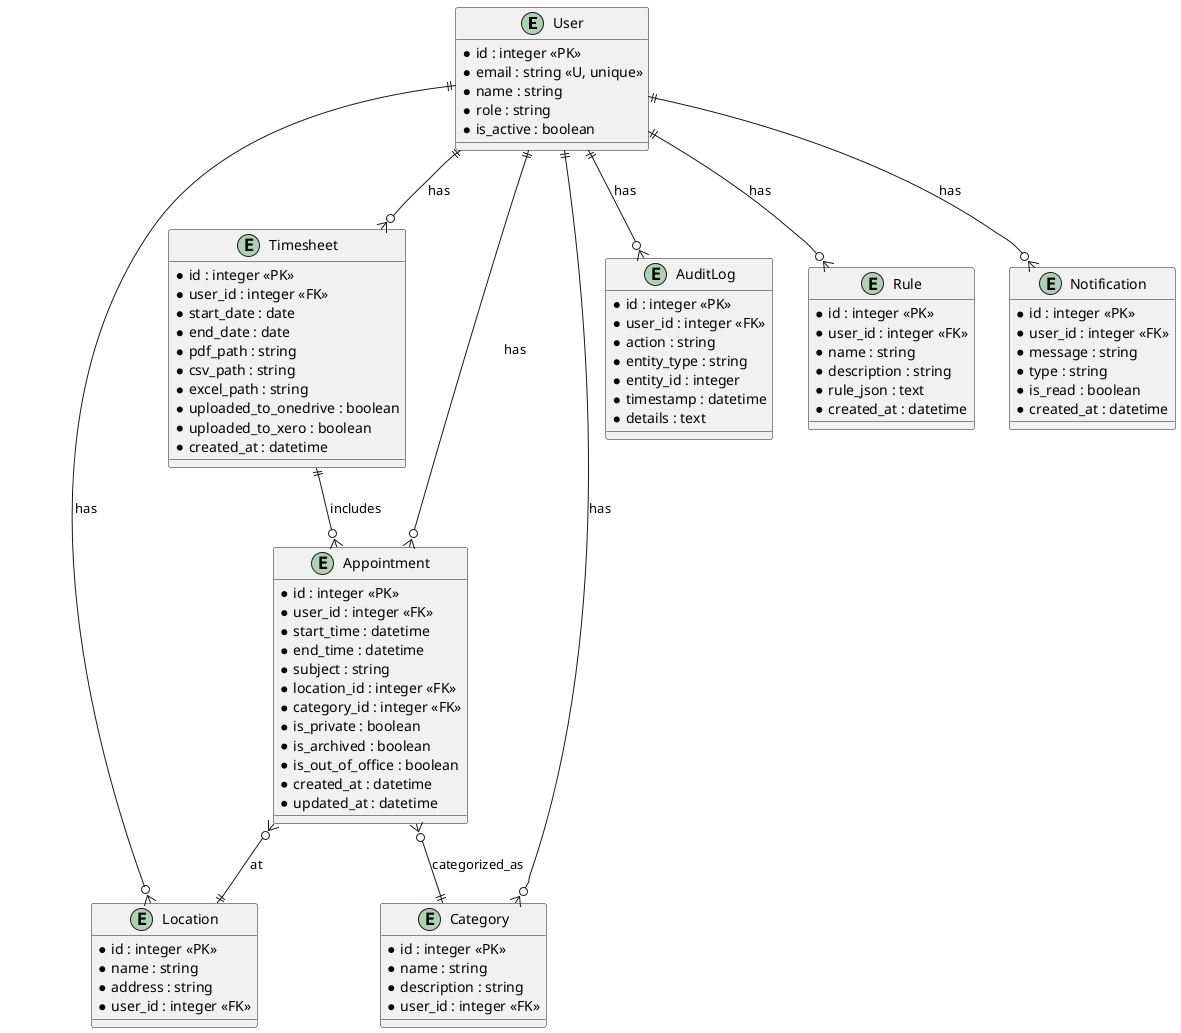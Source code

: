 @startuml DataModel
entity User {
    * id : integer <<PK>>
    * email : string <<U, unique>>
    * name : string
    * role : string
    * is_active : boolean
}

entity Appointment {
    * id : integer <<PK>>
    * user_id : integer <<FK>>
    * start_time : datetime
    * end_time : datetime
    * subject : string
    * location_id : integer <<FK>>
    * category_id : integer <<FK>>
    * is_private : boolean
    * is_archived : boolean
    * is_out_of_office : boolean
    * created_at : datetime
    * updated_at : datetime
}

entity Location {
    * id : integer <<PK>>
    * name : string
    * address : string
    * user_id : integer <<FK>>
}

entity Category {
    * id : integer <<PK>>
    * name : string
    * description : string
    * user_id : integer <<FK>>
}

entity Timesheet {
    * id : integer <<PK>>
    * user_id : integer <<FK>>
    * start_date : date
    * end_date : date
    * pdf_path : string
    * csv_path : string
    * excel_path : string
    * uploaded_to_onedrive : boolean
    * uploaded_to_xero : boolean
    * created_at : datetime
}

entity AuditLog {
    * id : integer <<PK>>
    * user_id : integer <<FK>>
    * action : string
    * entity_type : string
    * entity_id : integer
    * timestamp : datetime
    * details : text
}

entity Rule {
    * id : integer <<PK>>
    * user_id : integer <<FK>>
    * name : string
    * description : string
    * rule_json : text
    * created_at : datetime
}

entity Notification {
    * id : integer <<PK>>
    * user_id : integer <<FK>>
    * message : string
    * type : string
    * is_read : boolean
    * created_at : datetime
}

User ||--o{ Appointment : has
User ||--o{ Location : has
User ||--o{ Category : has
User ||--o{ Timesheet : has
User ||--o{ AuditLog : has
User ||--o{ Rule : has
User ||--o{ Notification : has

Appointment }o--|| Location : at
Appointment }o--|| Category : categorized_as
Timesheet ||--o{ Appointment : includes

@enduml 